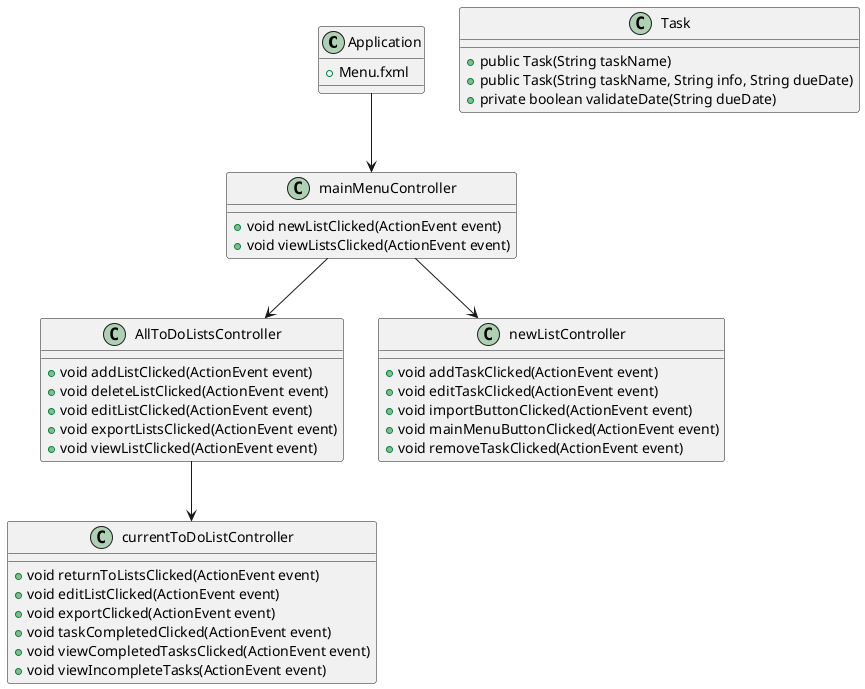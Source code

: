 @startuml
'https://plantuml.com/sequence-diagram

class Application
{
    +Menu.fxml

}

class AllToDoListsController
{
    +void addListClicked(ActionEvent event)
    +void deleteListClicked(ActionEvent event)
    +void editListClicked(ActionEvent event)
    +void exportListsClicked(ActionEvent event)
    +void viewListClicked(ActionEvent event)

}

class currentToDoListController
{
    +void returnToListsClicked(ActionEvent event)
    +void editListClicked(ActionEvent event)
    +void exportClicked(ActionEvent event)
    +void taskCompletedClicked(ActionEvent event)
    +void viewCompletedTasksClicked(ActionEvent event)
    +void viewIncompleteTasks(ActionEvent event)

}

class mainMenuController
{
    +void newListClicked(ActionEvent event)
    +void viewListsClicked(ActionEvent event)

}

class newListController
{
    +void addTaskClicked(ActionEvent event)
    +void editTaskClicked(ActionEvent event)
    +void importButtonClicked(ActionEvent event)
    +void mainMenuButtonClicked(ActionEvent event)
    +void removeTaskClicked(ActionEvent event)
}

class Task
{
    +public Task(String taskName)
    +public Task(String taskName, String info, String dueDate)
    +private boolean validateDate(String dueDate)
}

Application-->mainMenuController
mainMenuController-->newListController
mainMenuController-->AllToDoListsController
AllToDoListsController-->currentToDoListController


@enduml